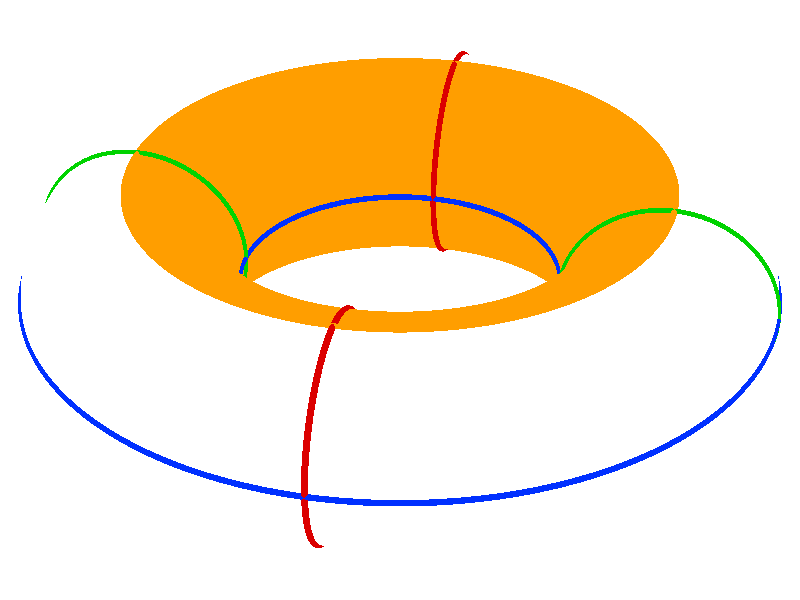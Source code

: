 #include "colors.inc"

#version 3.6;  // needed for "+ua +fn" to work
global_settings { assumed_gamma 1.0 }
#default{ finish{ ambient 0.1 diffuse 0.9 conserve_energy}}


/////////////////// camera and light

#declare Camera_Position = vnormalize(<9, 25, -40>) * 12.7;

camera{
    location Camera_Position
    right    x*image_width/image_height
    angle    20
    look_at  <0, -.16, 0>
}


light_source{ <-400, 500, -300>*.3 color White shadowless}

light_source{ Camera_Position  color rgb<0.9,0.9,1>*0.1 shadowless}
sky_sphere{ pigment{ White } }


/////////////////// variables and objects

#declare BR = 1.5;   // big torus radius
#declare SR = .6;    // small torus radius
#declare ER = .017;  // edge radius


#declare ColorT = pigment{color rgbt<1, 1, 1, .25>}    // transparent white
#declare ColorI = pigment{color rgbt<1, 1, 1, 1>}      // invisible

#declare ColorR = pigment{color srgb <219,0,0>/255}    // DB0000 red
#declare ColorG = pigment{color srgb <0,211,0>/255}    // 00D300 green
#declare ColorB = pigment{color srgb <0,48,255>/255}   // 0030FF blue
#declare ColorY = pigment{color srgb <255,158,0>/255}  // FF9E00 yellow

#declare ValueT = 20;
#declare ColorTR = pigment{color srgbt <219,0,0,ValueT>/255}
#declare ColorTG = pigment{color srgbt <0,211,0,ValueT>/255}
#declare ColorTB = pigment{color srgbt <0,48,255,ValueT>/255}
#declare ColorTY = pigment{color srgbt <255,158,0,ValueT>/255}


#declare RawTorus = torus{BR, SR}
#declare WhiteTorus = object{
    RawTorus
    pigment{ColorT}
}

#declare VerticalEdge = torus{
    SR, ER
    rotate 90*x
    translate BR*x
}
#declare VerticalEdgePair = union{
    object{VerticalEdge}
    object{VerticalEdge  rotate 180*y}
}
#declare GreenEdgePair = object{
    VerticalEdgePair
    pigment{ColorG}
}
#declare RedEdgePair = object{
    VerticalEdgePair
    rotate 90*y
    pigment{ColorR}
}

#declare BlueEdgePair = union{
    torus{BR-SR, ER}
    torus{BR+SR, ER}
    pigment{ColorB}
}

#declare YellowEdgeRaw = torus{BR, ER  pigment{ColorY}}
#declare YellowEdgePair = union{
    object{YellowEdgeRaw  translate SR*y}
    object{YellowEdgeRaw  translate -SR*y}
}


/////////////////// half colored tori

#declare Cuts = array[4]{
    plane{-x, 0  pigment{ColorI}},
    plane{-z, 0  pigment{ColorI}},
    plane{-y, 0  pigment{ColorI}},
    cylinder{-5*y, 5*y, BR  pigment{ColorI}}
}

#declare Colors = array[4]{ColorTR, ColorTG, ColorTB, ColorTY}

#macro ColoredTorus(Index)
    #local Cut = Cuts[Index];
    #local Color = Colors[Index];
    intersection{
        object{WhiteTorus}
        object{Cut inverse}
    }
    intersection{
        object{RawTorus}
        object{Cut}
        pigment{Color}
    }
#end


/////////////////// show objects

ColoredTorus(3)
//object{WhiteTorus}

object{RedEdgePair}
object{GreenEdgePair}
object{BlueEdgePair}
object{YellowEdgePair}

/*
povray torus.pov +ua +fn +W1000 +H670
povray torus.pov +ua +fn +W4000 +H2680 -D
*/
